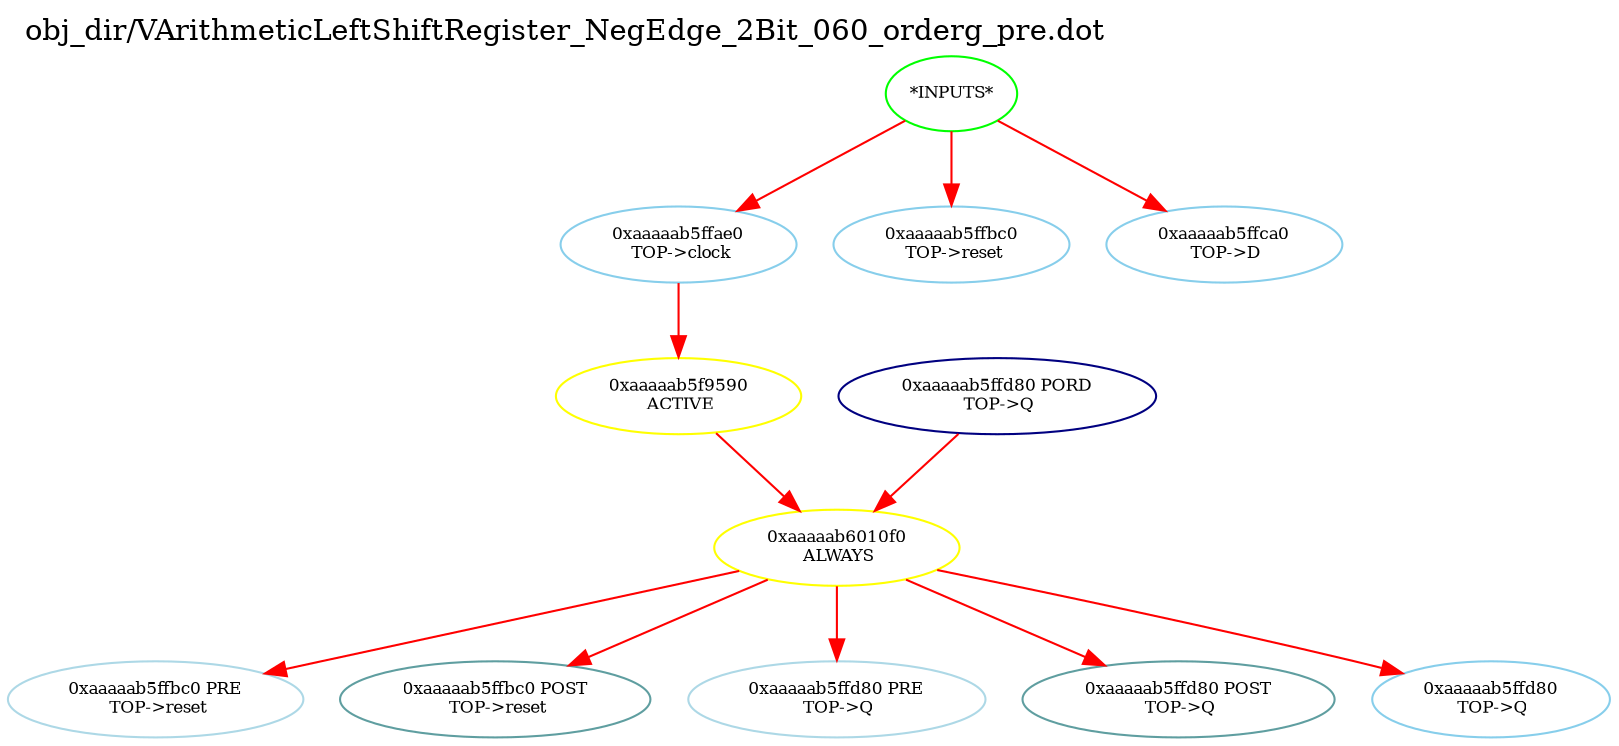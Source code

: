 digraph v3graph {
	graph	[label="obj_dir/VArithmeticLeftShiftRegister_NegEdge_2Bit_060_orderg_pre.dot",
		 labelloc=t, labeljust=l,
		 //size="7.5,10",
		 rankdir=TB];
	n0	[fontsize=8 label="*INPUTS*", color=green];
	n0xaaaaab5ff920_1	[fontsize=8 label="0xaaaaab5ffae0\n TOP->clock", color=skyblue];
	n0xaaaaab5ff920_2	[fontsize=8 label="0xaaaaab5ffbc0\n TOP->reset", color=skyblue];
	n0xaaaaab5ff920_3	[fontsize=8 label="0xaaaaab5ffca0\n TOP->D", color=skyblue];
	n0xaaaaab5ff920_4	[fontsize=8 label="0xaaaaab5f9590\n ACTIVE", color=yellow];
	n0xaaaaab5ff920_5	[fontsize=8 label="0xaaaaab6010f0\n ALWAYS", color=yellow];
	n0xaaaaab5ff920_6	[fontsize=8 label="0xaaaaab5ffbc0 PRE\n TOP->reset", color=lightblue];
	n0xaaaaab5ff920_7	[fontsize=8 label="0xaaaaab5ffbc0 POST\n TOP->reset", color=CadetBlue];
	n0xaaaaab5ff920_8	[fontsize=8 label="0xaaaaab5ffd80 PRE\n TOP->Q", color=lightblue];
	n0xaaaaab5ff920_9	[fontsize=8 label="0xaaaaab5ffd80 POST\n TOP->Q", color=CadetBlue];
	n0xaaaaab5ff920_10	[fontsize=8 label="0xaaaaab5ffd80 PORD\n TOP->Q", color=NavyBlue];
	n0xaaaaab5ff920_11	[fontsize=8 label="0xaaaaab5ffd80\n TOP->Q", color=skyblue];
	n0 -> n0xaaaaab5ff920_1 [fontsize=8 label="" weight=1 color=red];
	n0 -> n0xaaaaab5ff920_2 [fontsize=8 label="" weight=1 color=red];
	n0 -> n0xaaaaab5ff920_3 [fontsize=8 label="" weight=1 color=red];
	n0xaaaaab5ff920_1 -> n0xaaaaab5ff920_4 [fontsize=8 label="" weight=8 color=red];
	n0xaaaaab5ff920_4 -> n0xaaaaab5ff920_5 [fontsize=8 label="" weight=32 color=red];
	n0xaaaaab5ff920_5 -> n0xaaaaab5ff920_6 [fontsize=8 label="" weight=32 color=red];
	n0xaaaaab5ff920_5 -> n0xaaaaab5ff920_7 [fontsize=8 label="" weight=2 color=red];
	n0xaaaaab5ff920_5 -> n0xaaaaab5ff920_8 [fontsize=8 label="" weight=32 color=red];
	n0xaaaaab5ff920_5 -> n0xaaaaab5ff920_9 [fontsize=8 label="" weight=2 color=red];
	n0xaaaaab5ff920_5 -> n0xaaaaab5ff920_11 [fontsize=8 label="" weight=32 color=red];
	n0xaaaaab5ff920_10 -> n0xaaaaab5ff920_5 [fontsize=8 label="" weight=32 color=red];
}
